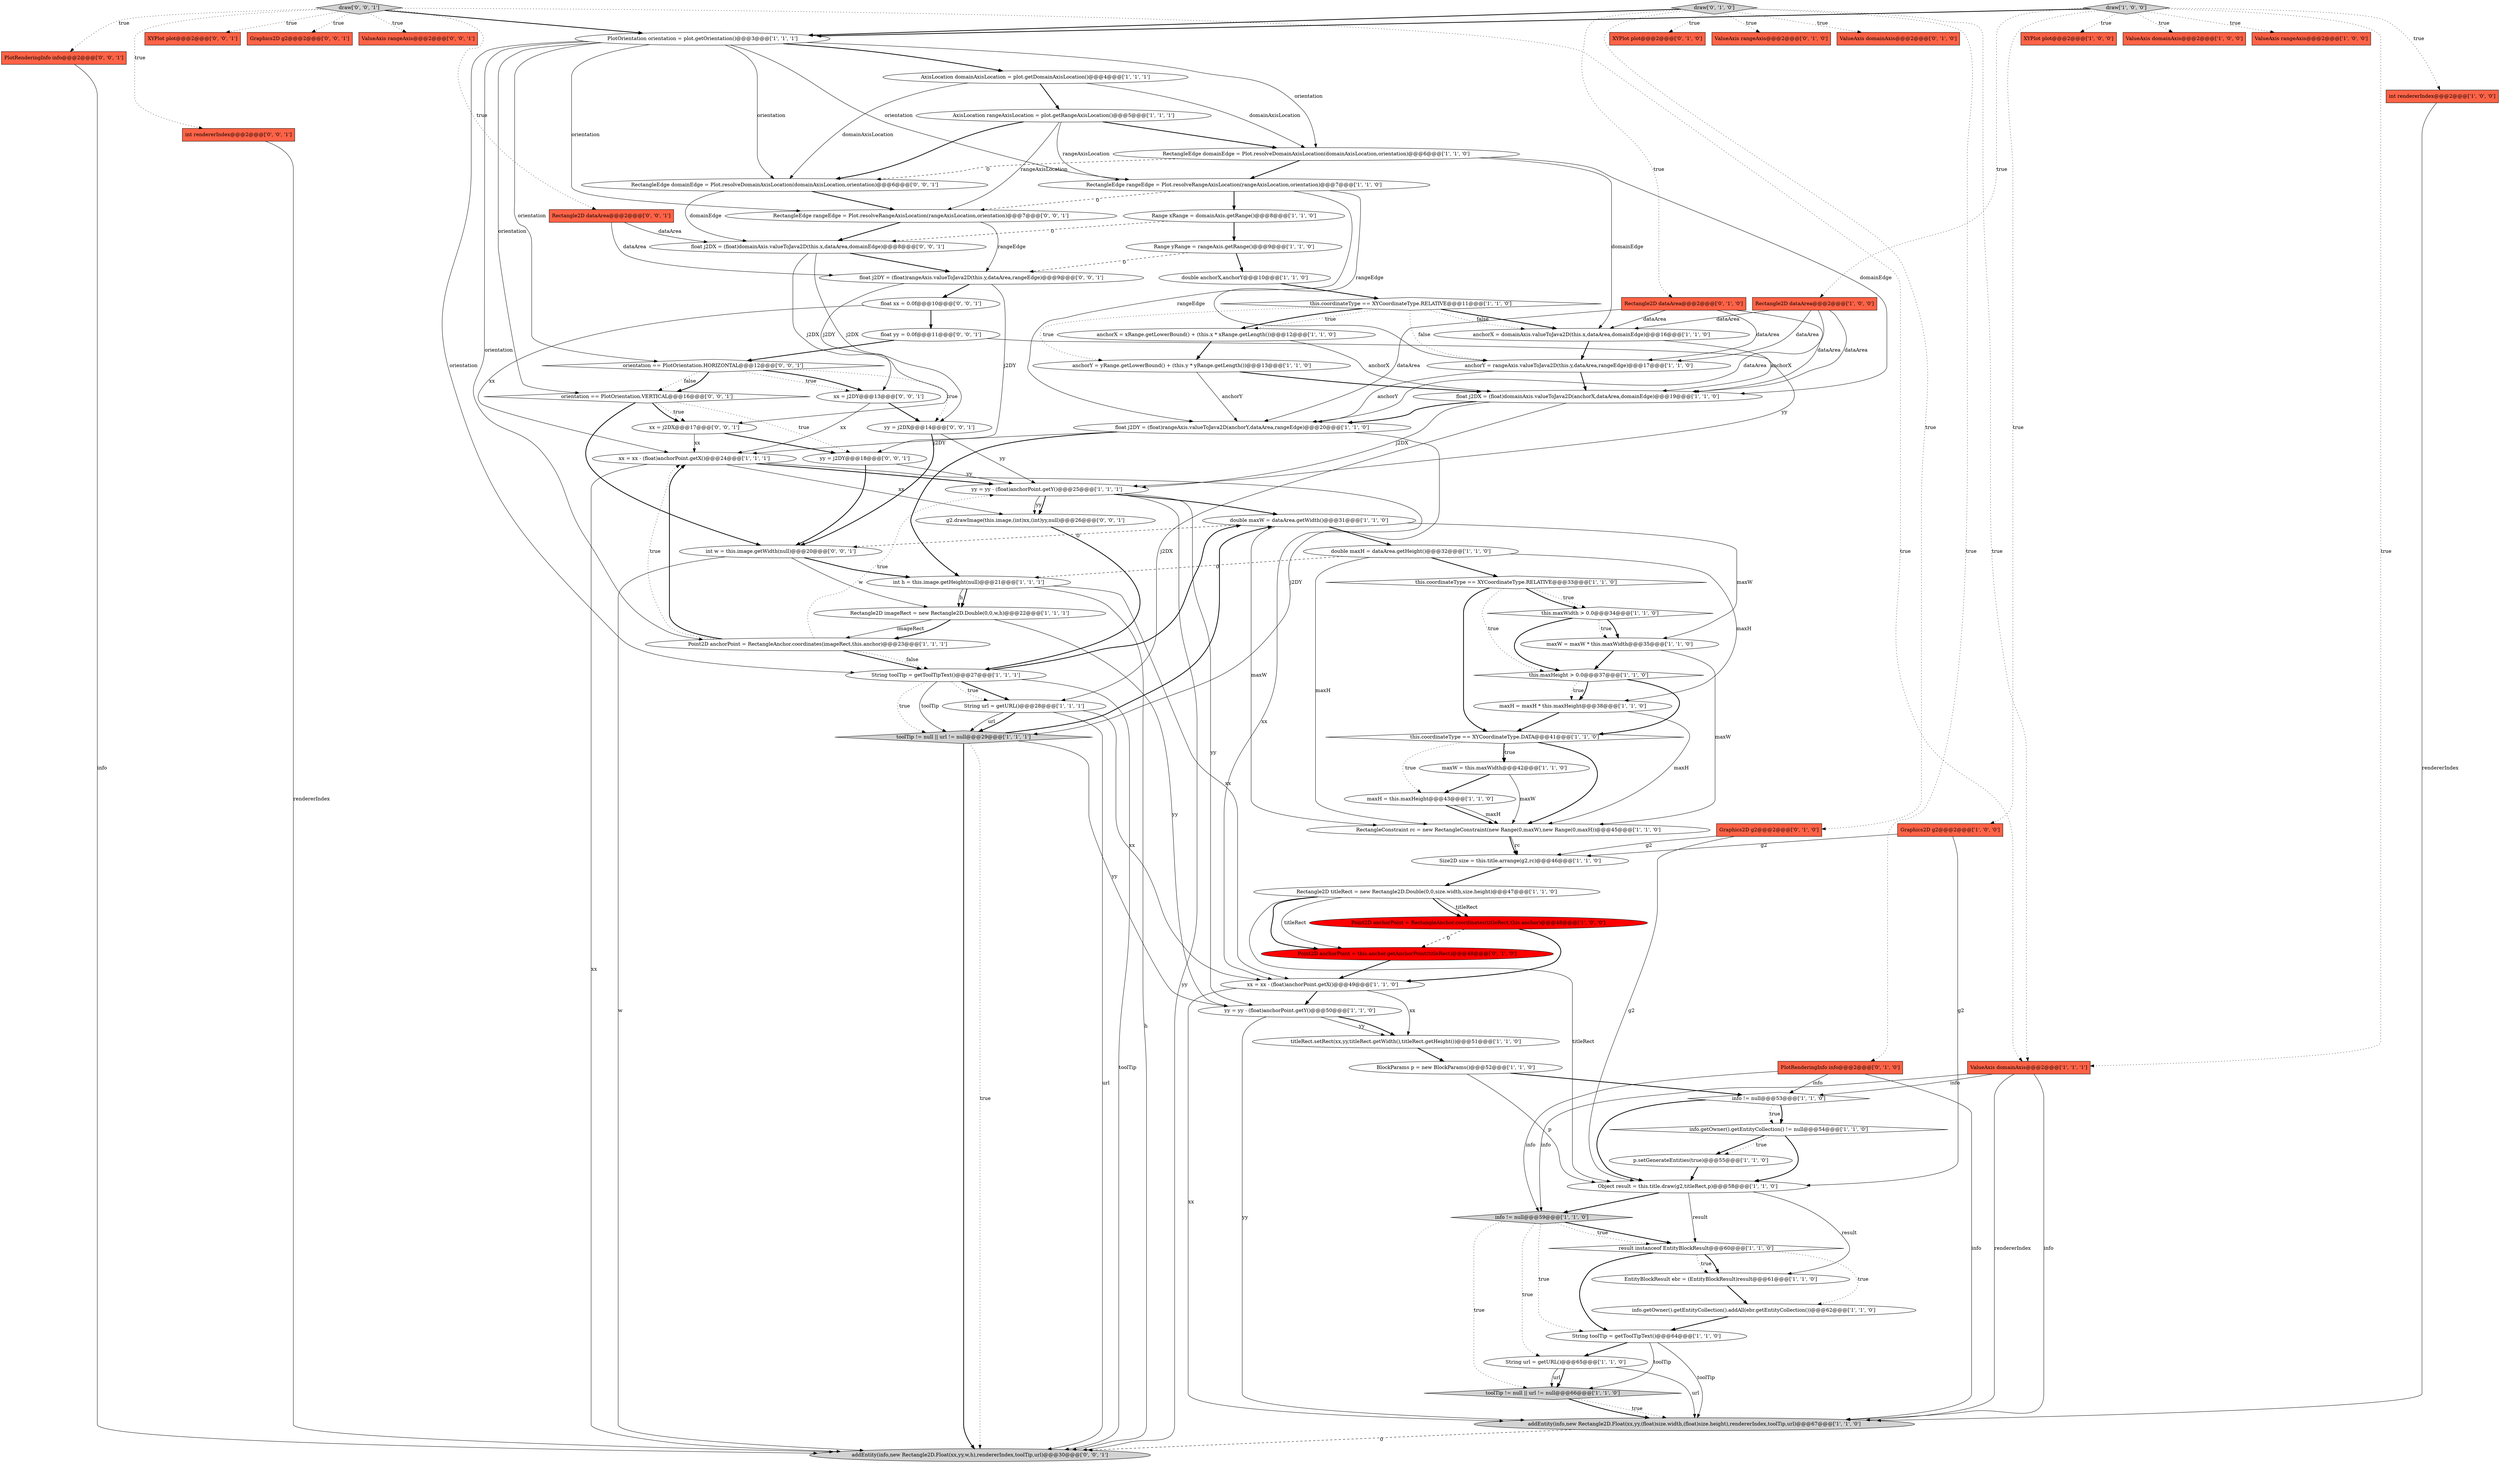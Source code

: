 digraph {
73 [style = filled, label = "draw['0', '0', '1']", fillcolor = lightgray, shape = diamond image = "AAA0AAABBB3BBB"];
18 [style = filled, label = "EntityBlockResult ebr = (EntityBlockResult)result@@@61@@@['1', '1', '0']", fillcolor = white, shape = ellipse image = "AAA0AAABBB1BBB"];
50 [style = filled, label = "info != null@@@53@@@['1', '1', '0']", fillcolor = white, shape = diamond image = "AAA0AAABBB1BBB"];
68 [style = filled, label = "draw['0', '1', '0']", fillcolor = lightgray, shape = diamond image = "AAA0AAABBB2BBB"];
65 [style = filled, label = "PlotRenderingInfo info@@@2@@@['0', '1', '0']", fillcolor = tomato, shape = box image = "AAA0AAABBB2BBB"];
32 [style = filled, label = "double anchorX,anchorY@@@10@@@['1', '1', '0']", fillcolor = white, shape = ellipse image = "AAA0AAABBB1BBB"];
90 [style = filled, label = "orientation == PlotOrientation.VERTICAL@@@16@@@['0', '0', '1']", fillcolor = white, shape = diamond image = "AAA0AAABBB3BBB"];
87 [style = filled, label = "xx = j2DX@@@17@@@['0', '0', '1']", fillcolor = white, shape = ellipse image = "AAA0AAABBB3BBB"];
12 [style = filled, label = "RectangleEdge domainEdge = Plot.resolveDomainAxisLocation(domainAxisLocation,orientation)@@@6@@@['1', '1', '0']", fillcolor = white, shape = ellipse image = "AAA0AAABBB1BBB"];
42 [style = filled, label = "Object result = this.title.draw(g2,titleRect,p)@@@58@@@['1', '1', '0']", fillcolor = white, shape = ellipse image = "AAA0AAABBB1BBB"];
77 [style = filled, label = "float j2DX = (float)domainAxis.valueToJava2D(this.x,dataArea,domainEdge)@@@8@@@['0', '0', '1']", fillcolor = white, shape = ellipse image = "AAA0AAABBB3BBB"];
63 [style = filled, label = "Rectangle2D dataArea@@@2@@@['0', '1', '0']", fillcolor = tomato, shape = box image = "AAA0AAABBB2BBB"];
31 [style = filled, label = "yy = yy - (float)anchorPoint.getY()@@@25@@@['1', '1', '1']", fillcolor = white, shape = ellipse image = "AAA0AAABBB1BBB"];
59 [style = filled, label = "xx = xx - (float)anchorPoint.getX()@@@24@@@['1', '1', '1']", fillcolor = white, shape = ellipse image = "AAA0AAABBB1BBB"];
3 [style = filled, label = "titleRect.setRect(xx,yy,titleRect.getWidth(),titleRect.getHeight())@@@51@@@['1', '1', '0']", fillcolor = white, shape = ellipse image = "AAA0AAABBB1BBB"];
45 [style = filled, label = "anchorX = domainAxis.valueToJava2D(this.x,dataArea,domainEdge)@@@16@@@['1', '1', '0']", fillcolor = white, shape = ellipse image = "AAA0AAABBB1BBB"];
69 [style = filled, label = "Rectangle2D dataArea@@@2@@@['0', '0', '1']", fillcolor = tomato, shape = box image = "AAA0AAABBB3BBB"];
28 [style = filled, label = "String toolTip = getToolTipText()@@@64@@@['1', '1', '0']", fillcolor = white, shape = ellipse image = "AAA0AAABBB1BBB"];
38 [style = filled, label = "int h = this.image.getHeight(null)@@@21@@@['1', '1', '1']", fillcolor = white, shape = ellipse image = "AAA0AAABBB1BBB"];
66 [style = filled, label = "Point2D anchorPoint = this.anchor.getAnchorPoint(titleRect)@@@48@@@['0', '1', '0']", fillcolor = red, shape = ellipse image = "AAA1AAABBB2BBB"];
33 [style = filled, label = "anchorX = xRange.getLowerBound() + (this.x * xRange.getLength())@@@12@@@['1', '1', '0']", fillcolor = white, shape = ellipse image = "AAA0AAABBB1BBB"];
71 [style = filled, label = "yy = j2DY@@@18@@@['0', '0', '1']", fillcolor = white, shape = ellipse image = "AAA0AAABBB3BBB"];
34 [style = filled, label = "XYPlot plot@@@2@@@['1', '0', '0']", fillcolor = tomato, shape = box image = "AAA0AAABBB1BBB"];
8 [style = filled, label = "this.maxWidth > 0.0@@@34@@@['1', '1', '0']", fillcolor = white, shape = diamond image = "AAA0AAABBB1BBB"];
13 [style = filled, label = "double maxW = dataArea.getWidth()@@@31@@@['1', '1', '0']", fillcolor = white, shape = ellipse image = "AAA0AAABBB1BBB"];
9 [style = filled, label = "draw['1', '0', '0']", fillcolor = lightgray, shape = diamond image = "AAA0AAABBB1BBB"];
89 [style = filled, label = "int w = this.image.getWidth(null)@@@20@@@['0', '0', '1']", fillcolor = white, shape = ellipse image = "AAA0AAABBB3BBB"];
37 [style = filled, label = "ValueAxis domainAxis@@@2@@@['1', '0', '0']", fillcolor = tomato, shape = box image = "AAA0AAABBB1BBB"];
55 [style = filled, label = "this.coordinateType == XYCoordinateType.RELATIVE@@@33@@@['1', '1', '0']", fillcolor = white, shape = diamond image = "AAA0AAABBB1BBB"];
35 [style = filled, label = "Point2D anchorPoint = RectangleAnchor.coordinates(imageRect,this.anchor)@@@23@@@['1', '1', '1']", fillcolor = white, shape = ellipse image = "AAA0AAABBB1BBB"];
11 [style = filled, label = "String url = getURL()@@@28@@@['1', '1', '1']", fillcolor = white, shape = ellipse image = "AAA0AAABBB1BBB"];
76 [style = filled, label = "g2.drawImage(this.image,(int)xx,(int)yy,null)@@@26@@@['0', '0', '1']", fillcolor = white, shape = ellipse image = "AAA0AAABBB3BBB"];
41 [style = filled, label = "double maxH = dataArea.getHeight()@@@32@@@['1', '1', '0']", fillcolor = white, shape = ellipse image = "AAA0AAABBB1BBB"];
61 [style = filled, label = "XYPlot plot@@@2@@@['0', '1', '0']", fillcolor = tomato, shape = box image = "AAA0AAABBB2BBB"];
15 [style = filled, label = "Size2D size = this.title.arrange(g2,rc)@@@46@@@['1', '1', '0']", fillcolor = white, shape = ellipse image = "AAA0AAABBB1BBB"];
49 [style = filled, label = "info.getOwner().getEntityCollection() != null@@@54@@@['1', '1', '0']", fillcolor = white, shape = diamond image = "AAA0AAABBB1BBB"];
88 [style = filled, label = "float j2DY = (float)rangeAxis.valueToJava2D(this.y,dataArea,rangeEdge)@@@9@@@['0', '0', '1']", fillcolor = white, shape = ellipse image = "AAA0AAABBB3BBB"];
46 [style = filled, label = "info != null@@@59@@@['1', '1', '0']", fillcolor = lightgray, shape = diamond image = "AAA0AAABBB1BBB"];
86 [style = filled, label = "RectangleEdge rangeEdge = Plot.resolveRangeAxisLocation(rangeAxisLocation,orientation)@@@7@@@['0', '0', '1']", fillcolor = white, shape = ellipse image = "AAA0AAABBB3BBB"];
1 [style = filled, label = "Range xRange = domainAxis.getRange()@@@8@@@['1', '1', '0']", fillcolor = white, shape = ellipse image = "AAA0AAABBB1BBB"];
30 [style = filled, label = "Point2D anchorPoint = RectangleAnchor.coordinates(titleRect,this.anchor)@@@48@@@['1', '0', '0']", fillcolor = red, shape = ellipse image = "AAA1AAABBB1BBB"];
24 [style = filled, label = "RectangleEdge rangeEdge = Plot.resolveRangeAxisLocation(rangeAxisLocation,orientation)@@@7@@@['1', '1', '0']", fillcolor = white, shape = ellipse image = "AAA0AAABBB1BBB"];
16 [style = filled, label = "Rectangle2D imageRect = new Rectangle2D.Double(0,0,w,h)@@@22@@@['1', '1', '1']", fillcolor = white, shape = ellipse image = "AAA0AAABBB1BBB"];
2 [style = filled, label = "maxW = this.maxWidth@@@42@@@['1', '1', '0']", fillcolor = white, shape = ellipse image = "AAA0AAABBB1BBB"];
67 [style = filled, label = "Graphics2D g2@@@2@@@['0', '1', '0']", fillcolor = tomato, shape = box image = "AAA0AAABBB2BBB"];
75 [style = filled, label = "RectangleEdge domainEdge = Plot.resolveDomainAxisLocation(domainAxisLocation,orientation)@@@6@@@['0', '0', '1']", fillcolor = white, shape = ellipse image = "AAA0AAABBB3BBB"];
4 [style = filled, label = "xx = xx - (float)anchorPoint.getX()@@@49@@@['1', '1', '0']", fillcolor = white, shape = ellipse image = "AAA0AAABBB1BBB"];
78 [style = filled, label = "PlotRenderingInfo info@@@2@@@['0', '0', '1']", fillcolor = tomato, shape = box image = "AAA0AAABBB3BBB"];
48 [style = filled, label = "ValueAxis domainAxis@@@2@@@['1', '1', '1']", fillcolor = tomato, shape = box image = "AAA0AAABBB1BBB"];
22 [style = filled, label = "ValueAxis rangeAxis@@@2@@@['1', '0', '0']", fillcolor = tomato, shape = box image = "AAA0AAABBB1BBB"];
70 [style = filled, label = "float xx = 0.0f@@@10@@@['0', '0', '1']", fillcolor = white, shape = ellipse image = "AAA0AAABBB3BBB"];
81 [style = filled, label = "addEntity(info,new Rectangle2D.Float(xx,yy,w,h),rendererIndex,toolTip,url)@@@30@@@['0', '0', '1']", fillcolor = lightgray, shape = ellipse image = "AAA0AAABBB3BBB"];
58 [style = filled, label = "maxH = this.maxHeight@@@43@@@['1', '1', '0']", fillcolor = white, shape = ellipse image = "AAA0AAABBB1BBB"];
14 [style = filled, label = "result instanceof EntityBlockResult@@@60@@@['1', '1', '0']", fillcolor = white, shape = diamond image = "AAA0AAABBB1BBB"];
7 [style = filled, label = "yy = yy - (float)anchorPoint.getY()@@@50@@@['1', '1', '0']", fillcolor = white, shape = ellipse image = "AAA0AAABBB1BBB"];
54 [style = filled, label = "toolTip != null || url != null@@@29@@@['1', '1', '1']", fillcolor = lightgray, shape = diamond image = "AAA0AAABBB1BBB"];
29 [style = filled, label = "int rendererIndex@@@2@@@['1', '0', '0']", fillcolor = tomato, shape = box image = "AAA0AAABBB1BBB"];
52 [style = filled, label = "anchorY = yRange.getLowerBound() + (this.y * yRange.getLength())@@@13@@@['1', '1', '0']", fillcolor = white, shape = ellipse image = "AAA0AAABBB1BBB"];
25 [style = filled, label = "p.setGenerateEntities(true)@@@55@@@['1', '1', '0']", fillcolor = white, shape = ellipse image = "AAA0AAABBB1BBB"];
10 [style = filled, label = "maxH = maxH * this.maxHeight@@@38@@@['1', '1', '0']", fillcolor = white, shape = ellipse image = "AAA0AAABBB1BBB"];
53 [style = filled, label = "this.coordinateType == XYCoordinateType.DATA@@@41@@@['1', '1', '0']", fillcolor = white, shape = diamond image = "AAA0AAABBB1BBB"];
82 [style = filled, label = "xx = j2DY@@@13@@@['0', '0', '1']", fillcolor = white, shape = ellipse image = "AAA0AAABBB3BBB"];
80 [style = filled, label = "XYPlot plot@@@2@@@['0', '0', '1']", fillcolor = tomato, shape = box image = "AAA0AAABBB3BBB"];
44 [style = filled, label = "this.maxHeight > 0.0@@@37@@@['1', '1', '0']", fillcolor = white, shape = diamond image = "AAA0AAABBB1BBB"];
62 [style = filled, label = "ValueAxis rangeAxis@@@2@@@['0', '1', '0']", fillcolor = tomato, shape = box image = "AAA0AAABBB2BBB"];
85 [style = filled, label = "float yy = 0.0f@@@11@@@['0', '0', '1']", fillcolor = white, shape = ellipse image = "AAA0AAABBB3BBB"];
79 [style = filled, label = "Graphics2D g2@@@2@@@['0', '0', '1']", fillcolor = tomato, shape = box image = "AAA0AAABBB3BBB"];
56 [style = filled, label = "String url = getURL()@@@65@@@['1', '1', '0']", fillcolor = white, shape = ellipse image = "AAA0AAABBB1BBB"];
23 [style = filled, label = "BlockParams p = new BlockParams()@@@52@@@['1', '1', '0']", fillcolor = white, shape = ellipse image = "AAA0AAABBB1BBB"];
57 [style = filled, label = "maxW = maxW * this.maxWidth@@@35@@@['1', '1', '0']", fillcolor = white, shape = ellipse image = "AAA0AAABBB1BBB"];
26 [style = filled, label = "PlotOrientation orientation = plot.getOrientation()@@@3@@@['1', '1', '1']", fillcolor = white, shape = ellipse image = "AAA0AAABBB1BBB"];
17 [style = filled, label = "AxisLocation domainAxisLocation = plot.getDomainAxisLocation()@@@4@@@['1', '1', '1']", fillcolor = white, shape = ellipse image = "AAA0AAABBB1BBB"];
47 [style = filled, label = "Range yRange = rangeAxis.getRange()@@@9@@@['1', '1', '0']", fillcolor = white, shape = ellipse image = "AAA0AAABBB1BBB"];
51 [style = filled, label = "String toolTip = getToolTipText()@@@27@@@['1', '1', '1']", fillcolor = white, shape = ellipse image = "AAA0AAABBB1BBB"];
84 [style = filled, label = "orientation == PlotOrientation.HORIZONTAL@@@12@@@['0', '0', '1']", fillcolor = white, shape = diamond image = "AAA0AAABBB3BBB"];
43 [style = filled, label = "info.getOwner().getEntityCollection().addAll(ebr.getEntityCollection())@@@62@@@['1', '1', '0']", fillcolor = white, shape = ellipse image = "AAA0AAABBB1BBB"];
0 [style = filled, label = "Rectangle2D dataArea@@@2@@@['1', '0', '0']", fillcolor = tomato, shape = box image = "AAA0AAABBB1BBB"];
36 [style = filled, label = "addEntity(info,new Rectangle2D.Float(xx,yy,(float)size.width,(float)size.height),rendererIndex,toolTip,url)@@@67@@@['1', '1', '0']", fillcolor = lightgray, shape = ellipse image = "AAA0AAABBB1BBB"];
39 [style = filled, label = "float j2DX = (float)domainAxis.valueToJava2D(anchorX,dataArea,domainEdge)@@@19@@@['1', '1', '0']", fillcolor = white, shape = ellipse image = "AAA0AAABBB1BBB"];
21 [style = filled, label = "float j2DY = (float)rangeAxis.valueToJava2D(anchorY,dataArea,rangeEdge)@@@20@@@['1', '1', '0']", fillcolor = white, shape = ellipse image = "AAA0AAABBB1BBB"];
5 [style = filled, label = "Graphics2D g2@@@2@@@['1', '0', '0']", fillcolor = tomato, shape = box image = "AAA0AAABBB1BBB"];
19 [style = filled, label = "anchorY = rangeAxis.valueToJava2D(this.y,dataArea,rangeEdge)@@@17@@@['1', '1', '0']", fillcolor = white, shape = ellipse image = "AAA0AAABBB1BBB"];
83 [style = filled, label = "yy = j2DX@@@14@@@['0', '0', '1']", fillcolor = white, shape = ellipse image = "AAA0AAABBB3BBB"];
64 [style = filled, label = "ValueAxis domainAxis@@@2@@@['0', '1', '0']", fillcolor = tomato, shape = box image = "AAA0AAABBB2BBB"];
27 [style = filled, label = "this.coordinateType == XYCoordinateType.RELATIVE@@@11@@@['1', '1', '0']", fillcolor = white, shape = diamond image = "AAA0AAABBB1BBB"];
20 [style = filled, label = "toolTip != null || url != null@@@66@@@['1', '1', '0']", fillcolor = lightgray, shape = diamond image = "AAA0AAABBB1BBB"];
40 [style = filled, label = "AxisLocation rangeAxisLocation = plot.getRangeAxisLocation()@@@5@@@['1', '1', '1']", fillcolor = white, shape = ellipse image = "AAA0AAABBB1BBB"];
72 [style = filled, label = "ValueAxis rangeAxis@@@2@@@['0', '0', '1']", fillcolor = tomato, shape = box image = "AAA0AAABBB3BBB"];
60 [style = filled, label = "RectangleConstraint rc = new RectangleConstraint(new Range(0,maxW),new Range(0,maxH))@@@45@@@['1', '1', '0']", fillcolor = white, shape = ellipse image = "AAA0AAABBB1BBB"];
6 [style = filled, label = "Rectangle2D titleRect = new Rectangle2D.Double(0,0,size.width,size.height)@@@47@@@['1', '1', '0']", fillcolor = white, shape = ellipse image = "AAA0AAABBB1BBB"];
74 [style = filled, label = "int rendererIndex@@@2@@@['0', '0', '1']", fillcolor = tomato, shape = box image = "AAA0AAABBB3BBB"];
59->76 [style = solid, label="xx"];
31->81 [style = solid, label="yy"];
38->4 [style = solid, label="xx"];
89->81 [style = solid, label="w"];
76->51 [style = bold, label=""];
39->31 [style = solid, label="j2DX"];
77->88 [style = bold, label=""];
46->28 [style = dotted, label="true"];
68->64 [style = dotted, label="true"];
27->33 [style = dotted, label="true"];
89->38 [style = bold, label=""];
73->80 [style = dotted, label="true"];
56->20 [style = solid, label="url"];
31->7 [style = solid, label="yy"];
24->86 [style = dashed, label="0"];
10->53 [style = bold, label=""];
53->58 [style = dotted, label="true"];
2->60 [style = solid, label="maxW"];
59->31 [style = bold, label=""];
16->35 [style = solid, label="imageRect"];
58->60 [style = bold, label=""];
14->28 [style = bold, label=""];
44->10 [style = dotted, label="true"];
20->36 [style = dotted, label="true"];
9->37 [style = dotted, label="true"];
13->89 [style = dashed, label="0"];
36->81 [style = dashed, label="0"];
8->44 [style = bold, label=""];
44->53 [style = bold, label=""];
16->7 [style = solid, label="yy"];
1->77 [style = dashed, label="0"];
21->38 [style = bold, label=""];
47->88 [style = dashed, label="0"];
87->59 [style = solid, label="xx"];
9->26 [style = bold, label=""];
28->36 [style = solid, label="toolTip"];
11->81 [style = solid, label="url"];
41->60 [style = solid, label="maxH"];
6->66 [style = bold, label=""];
73->48 [style = dotted, label="true"];
26->90 [style = solid, label="orientation"];
21->59 [style = solid, label="j2DY"];
6->42 [style = solid, label="titleRect"];
31->76 [style = solid, label="yy"];
41->10 [style = solid, label="maxH"];
30->66 [style = dashed, label="0"];
26->35 [style = solid, label="orientation"];
63->45 [style = solid, label="dataArea"];
90->87 [style = dotted, label="true"];
65->36 [style = solid, label="info"];
27->45 [style = bold, label=""];
24->21 [style = solid, label="rangeEdge"];
40->75 [style = bold, label=""];
9->48 [style = dotted, label="true"];
4->3 [style = solid, label="xx"];
19->21 [style = solid, label="anchorY"];
57->60 [style = solid, label="maxW"];
27->33 [style = bold, label=""];
55->8 [style = dotted, label="true"];
73->78 [style = dotted, label="true"];
53->60 [style = bold, label=""];
63->21 [style = solid, label="dataArea"];
85->84 [style = bold, label=""];
51->54 [style = dotted, label="true"];
51->11 [style = bold, label=""];
8->57 [style = bold, label=""];
90->89 [style = bold, label=""];
14->18 [style = dotted, label="true"];
0->39 [style = solid, label="dataArea"];
24->19 [style = solid, label="rangeEdge"];
84->82 [style = dotted, label="true"];
26->12 [style = solid, label="orientation"];
12->39 [style = solid, label="domainEdge"];
28->20 [style = solid, label="toolTip"];
88->71 [style = solid, label="j2DY"];
5->42 [style = solid, label="g2"];
10->60 [style = solid, label="maxH"];
42->46 [style = bold, label=""];
26->17 [style = bold, label=""];
17->12 [style = solid, label="domainAxisLocation"];
75->77 [style = solid, label="domainEdge"];
19->39 [style = bold, label=""];
40->24 [style = solid, label="rangeAxisLocation"];
86->77 [style = bold, label=""];
46->20 [style = dotted, label="true"];
63->39 [style = solid, label="dataArea"];
52->21 [style = solid, label="anchorY"];
54->81 [style = bold, label=""];
56->36 [style = solid, label="url"];
73->69 [style = dotted, label="true"];
71->89 [style = bold, label=""];
50->49 [style = bold, label=""];
68->48 [style = dotted, label="true"];
17->75 [style = solid, label="domainAxisLocation"];
78->81 [style = solid, label="info"];
0->19 [style = solid, label="dataArea"];
88->82 [style = solid, label="j2DY"];
3->23 [style = bold, label=""];
49->25 [style = bold, label=""];
90->87 [style = bold, label=""];
26->84 [style = solid, label="orientation"];
68->63 [style = dotted, label="true"];
68->67 [style = dotted, label="true"];
67->15 [style = solid, label="g2"];
26->75 [style = solid, label="orientation"];
0->21 [style = solid, label="dataArea"];
51->54 [style = solid, label="toolTip"];
63->19 [style = solid, label="dataArea"];
88->70 [style = bold, label=""];
31->76 [style = bold, label=""];
87->71 [style = bold, label=""];
33->39 [style = solid, label="anchorX"];
46->14 [style = bold, label=""];
73->74 [style = dotted, label="true"];
14->18 [style = bold, label=""];
67->42 [style = solid, label="g2"];
70->85 [style = bold, label=""];
55->44 [style = dotted, label="true"];
84->90 [style = dotted, label="false"];
65->46 [style = solid, label="info"];
8->57 [style = dotted, label="true"];
42->18 [style = solid, label="result"];
35->51 [style = bold, label=""];
84->90 [style = bold, label=""];
68->26 [style = bold, label=""];
50->49 [style = dotted, label="true"];
89->16 [style = solid, label="w"];
83->89 [style = bold, label=""];
73->72 [style = dotted, label="true"];
84->83 [style = dotted, label="true"];
45->39 [style = solid, label="anchorX"];
9->0 [style = dotted, label="true"];
33->52 [style = bold, label=""];
68->62 [style = dotted, label="true"];
48->36 [style = solid, label="rendererIndex"];
26->51 [style = solid, label="orientation"];
68->65 [style = dotted, label="true"];
90->71 [style = dotted, label="true"];
4->36 [style = solid, label="xx"];
31->13 [style = bold, label=""];
27->45 [style = dotted, label="false"];
48->36 [style = solid, label="info"];
7->3 [style = solid, label="yy"];
38->16 [style = bold, label=""];
17->40 [style = bold, label=""];
32->27 [style = bold, label=""];
60->15 [style = solid, label="rc"];
12->24 [style = bold, label=""];
41->38 [style = dashed, label="0"];
75->86 [style = bold, label=""];
38->16 [style = solid, label="h"];
5->15 [style = solid, label="g2"];
35->31 [style = dotted, label="true"];
51->13 [style = bold, label=""];
35->59 [style = bold, label=""];
4->7 [style = bold, label=""];
26->86 [style = solid, label="orientation"];
82->83 [style = bold, label=""];
13->41 [style = bold, label=""];
27->52 [style = dotted, label="true"];
40->12 [style = bold, label=""];
39->21 [style = bold, label=""];
69->77 [style = solid, label="dataArea"];
47->32 [style = bold, label=""];
50->42 [style = bold, label=""];
73->26 [style = bold, label=""];
35->51 [style = dotted, label="false"];
54->7 [style = solid, label="yy"];
25->42 [style = bold, label=""];
46->56 [style = dotted, label="true"];
21->54 [style = solid, label="j2DY"];
40->86 [style = solid, label="rangeAxisLocation"];
85->31 [style = solid, label="yy"];
24->1 [style = bold, label=""];
74->81 [style = solid, label="rendererIndex"];
53->2 [style = dotted, label="true"];
29->36 [style = solid, label="rendererIndex"];
11->4 [style = solid, label="xx"];
48->50 [style = solid, label="info"];
77->87 [style = solid, label="j2DX"];
11->54 [style = solid, label="url"];
9->22 [style = dotted, label="true"];
20->36 [style = bold, label=""];
11->54 [style = bold, label=""];
77->83 [style = solid, label="j2DX"];
86->88 [style = solid, label="rangeEdge"];
69->88 [style = solid, label="dataArea"];
23->50 [style = bold, label=""];
9->5 [style = dotted, label="true"];
23->42 [style = solid, label="p"];
49->42 [style = bold, label=""];
27->19 [style = dotted, label="false"];
12->75 [style = dashed, label="0"];
42->14 [style = solid, label="result"];
9->29 [style = dotted, label="true"];
52->39 [style = bold, label=""];
39->11 [style = solid, label="j2DX"];
13->60 [style = solid, label="maxW"];
68->61 [style = dotted, label="true"];
46->14 [style = dotted, label="true"];
41->55 [style = bold, label=""];
12->45 [style = solid, label="domainEdge"];
35->59 [style = dotted, label="true"];
73->79 [style = dotted, label="true"];
83->31 [style = solid, label="yy"];
58->60 [style = solid, label="maxH"];
44->10 [style = bold, label=""];
82->59 [style = solid, label="xx"];
60->15 [style = bold, label=""];
70->59 [style = solid, label="xx"];
15->6 [style = bold, label=""];
84->82 [style = bold, label=""];
14->43 [style = dotted, label="true"];
54->81 [style = dotted, label="true"];
2->58 [style = bold, label=""];
66->4 [style = bold, label=""];
7->36 [style = solid, label="yy"];
49->25 [style = dotted, label="true"];
7->3 [style = bold, label=""];
13->57 [style = solid, label="maxW"];
53->2 [style = bold, label=""];
43->28 [style = bold, label=""];
28->56 [style = bold, label=""];
65->50 [style = solid, label="info"];
1->47 [style = bold, label=""];
59->4 [style = solid, label="xx"];
59->81 [style = solid, label="xx"];
18->43 [style = bold, label=""];
54->13 [style = bold, label=""];
38->81 [style = solid, label="h"];
45->19 [style = bold, label=""];
6->30 [style = solid, label="titleRect"];
30->4 [style = bold, label=""];
6->66 [style = solid, label="titleRect"];
0->45 [style = solid, label="dataArea"];
9->34 [style = dotted, label="true"];
26->24 [style = solid, label="orientation"];
55->53 [style = bold, label=""];
57->44 [style = bold, label=""];
71->31 [style = solid, label="yy"];
56->20 [style = bold, label=""];
16->35 [style = bold, label=""];
51->81 [style = solid, label="toolTip"];
55->8 [style = bold, label=""];
51->11 [style = dotted, label="true"];
48->46 [style = solid, label="info"];
6->30 [style = bold, label=""];
}
